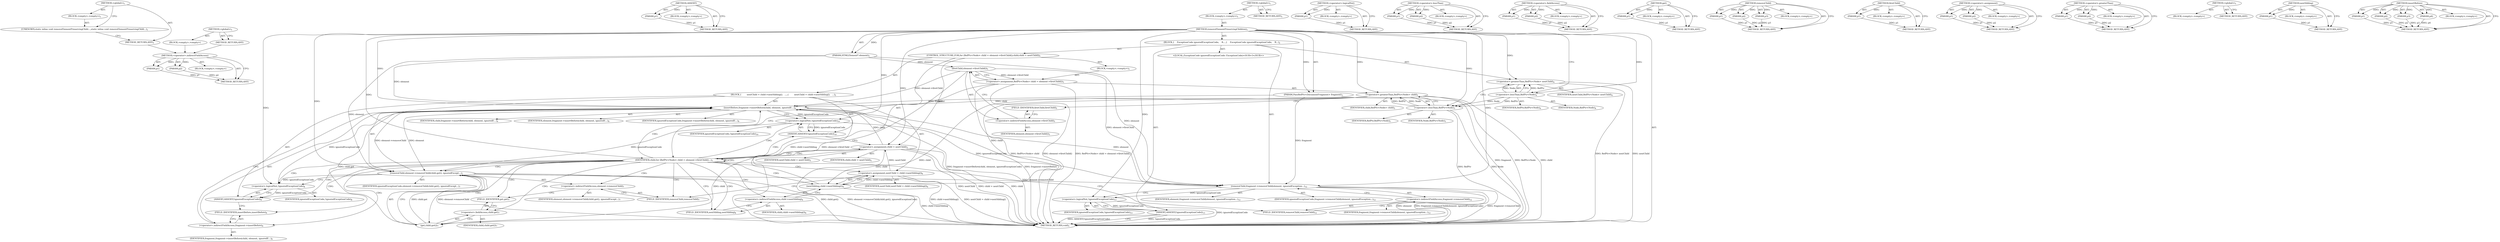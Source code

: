 digraph "&lt;global&gt;" {
vulnerable_112 [label=<(METHOD,&lt;operator&gt;.indirectFieldAccess)>];
vulnerable_113 [label=<(PARAM,p1)>];
vulnerable_114 [label=<(PARAM,p2)>];
vulnerable_115 [label=<(BLOCK,&lt;empty&gt;,&lt;empty&gt;)>];
vulnerable_116 [label=<(METHOD_RETURN,ANY)>];
vulnerable_136 [label=<(METHOD,ASSERT)>];
vulnerable_137 [label=<(PARAM,p1)>];
vulnerable_138 [label=<(BLOCK,&lt;empty&gt;,&lt;empty&gt;)>];
vulnerable_139 [label=<(METHOD_RETURN,ANY)>];
vulnerable_6 [label=<(METHOD,&lt;global&gt;)<SUB>1</SUB>>];
vulnerable_7 [label=<(BLOCK,&lt;empty&gt;,&lt;empty&gt;)<SUB>1</SUB>>];
vulnerable_8 [label=<(METHOD,removeElementPreservingChildren)<SUB>1</SUB>>];
vulnerable_9 [label=<(PARAM,PassRefPtr&lt;DocumentFragment&gt; fragment)<SUB>1</SUB>>];
vulnerable_10 [label=<(PARAM,HTMLElement* element)<SUB>1</SUB>>];
vulnerable_11 [label=<(BLOCK,{
    ExceptionCode ignoredExceptionCode;
    R...,{
    ExceptionCode ignoredExceptionCode;
    R...)<SUB>2</SUB>>];
vulnerable_12 [label="<(LOCAL,ExceptionCode ignoredExceptionCode: ExceptionCode)<SUB>3</SUB>>"];
vulnerable_13 [label=<(&lt;operator&gt;.greaterThan,RefPtr&lt;Node&gt; nextChild)<SUB>4</SUB>>];
vulnerable_14 [label=<(&lt;operator&gt;.lessThan,RefPtr&lt;Node)<SUB>4</SUB>>];
vulnerable_15 [label=<(IDENTIFIER,RefPtr,RefPtr&lt;Node)<SUB>4</SUB>>];
vulnerable_16 [label=<(IDENTIFIER,Node,RefPtr&lt;Node)<SUB>4</SUB>>];
vulnerable_17 [label=<(IDENTIFIER,nextChild,RefPtr&lt;Node&gt; nextChild)<SUB>4</SUB>>];
vulnerable_18 [label=<(CONTROL_STRUCTURE,FOR,for (RefPtr&lt;Node&gt; child = element-&gt;firstChild();child;child = nextChild))<SUB>5</SUB>>];
vulnerable_19 [label=<(BLOCK,&lt;empty&gt;,&lt;empty&gt;)<SUB>5</SUB>>];
vulnerable_20 [label=<(&lt;operator&gt;.assignment,RefPtr&lt;Node&gt; child = element-&gt;firstChild())<SUB>5</SUB>>];
vulnerable_21 [label=<(&lt;operator&gt;.greaterThan,RefPtr&lt;Node&gt; child)<SUB>5</SUB>>];
vulnerable_22 [label=<(&lt;operator&gt;.lessThan,RefPtr&lt;Node)<SUB>5</SUB>>];
vulnerable_23 [label=<(IDENTIFIER,RefPtr,RefPtr&lt;Node)<SUB>5</SUB>>];
vulnerable_24 [label=<(IDENTIFIER,Node,RefPtr&lt;Node)<SUB>5</SUB>>];
vulnerable_25 [label=<(IDENTIFIER,child,RefPtr&lt;Node&gt; child)<SUB>5</SUB>>];
vulnerable_26 [label=<(firstChild,element-&gt;firstChild())<SUB>5</SUB>>];
vulnerable_27 [label=<(&lt;operator&gt;.indirectFieldAccess,element-&gt;firstChild)<SUB>5</SUB>>];
vulnerable_28 [label=<(IDENTIFIER,element,element-&gt;firstChild())<SUB>5</SUB>>];
vulnerable_29 [label=<(FIELD_IDENTIFIER,firstChild,firstChild)<SUB>5</SUB>>];
vulnerable_30 [label=<(IDENTIFIER,child,for (RefPtr&lt;Node&gt; child = element-&gt;firstChild()...)<SUB>5</SUB>>];
vulnerable_31 [label=<(&lt;operator&gt;.assignment,child = nextChild)<SUB>5</SUB>>];
vulnerable_32 [label=<(IDENTIFIER,child,child = nextChild)<SUB>5</SUB>>];
vulnerable_33 [label=<(IDENTIFIER,nextChild,child = nextChild)<SUB>5</SUB>>];
vulnerable_34 [label=<(BLOCK,{
        nextChild = child-&gt;nextSibling();
   ...,{
        nextChild = child-&gt;nextSibling();
   ...)<SUB>5</SUB>>];
vulnerable_35 [label=<(&lt;operator&gt;.assignment,nextChild = child-&gt;nextSibling())<SUB>6</SUB>>];
vulnerable_36 [label=<(IDENTIFIER,nextChild,nextChild = child-&gt;nextSibling())<SUB>6</SUB>>];
vulnerable_37 [label=<(nextSibling,child-&gt;nextSibling())<SUB>6</SUB>>];
vulnerable_38 [label=<(&lt;operator&gt;.indirectFieldAccess,child-&gt;nextSibling)<SUB>6</SUB>>];
vulnerable_39 [label=<(IDENTIFIER,child,child-&gt;nextSibling())<SUB>6</SUB>>];
vulnerable_40 [label=<(FIELD_IDENTIFIER,nextSibling,nextSibling)<SUB>6</SUB>>];
vulnerable_41 [label=<(removeChild,element-&gt;removeChild(child.get(), ignoredExcept...)<SUB>7</SUB>>];
vulnerable_42 [label=<(&lt;operator&gt;.indirectFieldAccess,element-&gt;removeChild)<SUB>7</SUB>>];
vulnerable_43 [label=<(IDENTIFIER,element,element-&gt;removeChild(child.get(), ignoredExcept...)<SUB>7</SUB>>];
vulnerable_44 [label=<(FIELD_IDENTIFIER,removeChild,removeChild)<SUB>7</SUB>>];
vulnerable_45 [label=<(get,child.get())<SUB>7</SUB>>];
vulnerable_46 [label=<(&lt;operator&gt;.fieldAccess,child.get)<SUB>7</SUB>>];
vulnerable_47 [label=<(IDENTIFIER,child,child.get())<SUB>7</SUB>>];
vulnerable_48 [label=<(FIELD_IDENTIFIER,get,get)<SUB>7</SUB>>];
vulnerable_49 [label=<(IDENTIFIER,ignoredExceptionCode,element-&gt;removeChild(child.get(), ignoredExcept...)<SUB>7</SUB>>];
vulnerable_50 [label=<(ASSERT,ASSERT(!ignoredExceptionCode))<SUB>8</SUB>>];
vulnerable_51 [label=<(&lt;operator&gt;.logicalNot,!ignoredExceptionCode)<SUB>8</SUB>>];
vulnerable_52 [label=<(IDENTIFIER,ignoredExceptionCode,!ignoredExceptionCode)<SUB>8</SUB>>];
vulnerable_53 [label=<(insertBefore,fragment-&gt;insertBefore(child, element, ignoredE...)<SUB>9</SUB>>];
vulnerable_54 [label=<(&lt;operator&gt;.indirectFieldAccess,fragment-&gt;insertBefore)<SUB>9</SUB>>];
vulnerable_55 [label=<(IDENTIFIER,fragment,fragment-&gt;insertBefore(child, element, ignoredE...)<SUB>9</SUB>>];
vulnerable_56 [label=<(FIELD_IDENTIFIER,insertBefore,insertBefore)<SUB>9</SUB>>];
vulnerable_57 [label=<(IDENTIFIER,child,fragment-&gt;insertBefore(child, element, ignoredE...)<SUB>9</SUB>>];
vulnerable_58 [label=<(IDENTIFIER,element,fragment-&gt;insertBefore(child, element, ignoredE...)<SUB>9</SUB>>];
vulnerable_59 [label=<(IDENTIFIER,ignoredExceptionCode,fragment-&gt;insertBefore(child, element, ignoredE...)<SUB>9</SUB>>];
vulnerable_60 [label=<(ASSERT,ASSERT(!ignoredExceptionCode))<SUB>10</SUB>>];
vulnerable_61 [label=<(&lt;operator&gt;.logicalNot,!ignoredExceptionCode)<SUB>10</SUB>>];
vulnerable_62 [label=<(IDENTIFIER,ignoredExceptionCode,!ignoredExceptionCode)<SUB>10</SUB>>];
vulnerable_63 [label=<(removeChild,fragment-&gt;removeChild(element, ignoredException...)<SUB>12</SUB>>];
vulnerable_64 [label=<(&lt;operator&gt;.indirectFieldAccess,fragment-&gt;removeChild)<SUB>12</SUB>>];
vulnerable_65 [label=<(IDENTIFIER,fragment,fragment-&gt;removeChild(element, ignoredException...)<SUB>12</SUB>>];
vulnerable_66 [label=<(FIELD_IDENTIFIER,removeChild,removeChild)<SUB>12</SUB>>];
vulnerable_67 [label=<(IDENTIFIER,element,fragment-&gt;removeChild(element, ignoredException...)<SUB>12</SUB>>];
vulnerable_68 [label=<(IDENTIFIER,ignoredExceptionCode,fragment-&gt;removeChild(element, ignoredException...)<SUB>12</SUB>>];
vulnerable_69 [label=<(ASSERT,ASSERT(!ignoredExceptionCode))<SUB>13</SUB>>];
vulnerable_70 [label=<(&lt;operator&gt;.logicalNot,!ignoredExceptionCode)<SUB>13</SUB>>];
vulnerable_71 [label=<(IDENTIFIER,ignoredExceptionCode,!ignoredExceptionCode)<SUB>13</SUB>>];
vulnerable_72 [label=<(METHOD_RETURN,void)<SUB>1</SUB>>];
vulnerable_74 [label=<(METHOD_RETURN,ANY)<SUB>1</SUB>>];
vulnerable_140 [label=<(METHOD,&lt;operator&gt;.logicalNot)>];
vulnerable_141 [label=<(PARAM,p1)>];
vulnerable_142 [label=<(BLOCK,&lt;empty&gt;,&lt;empty&gt;)>];
vulnerable_143 [label=<(METHOD_RETURN,ANY)>];
vulnerable_98 [label=<(METHOD,&lt;operator&gt;.lessThan)>];
vulnerable_99 [label=<(PARAM,p1)>];
vulnerable_100 [label=<(PARAM,p2)>];
vulnerable_101 [label=<(BLOCK,&lt;empty&gt;,&lt;empty&gt;)>];
vulnerable_102 [label=<(METHOD_RETURN,ANY)>];
vulnerable_131 [label=<(METHOD,&lt;operator&gt;.fieldAccess)>];
vulnerable_132 [label=<(PARAM,p1)>];
vulnerable_133 [label=<(PARAM,p2)>];
vulnerable_134 [label=<(BLOCK,&lt;empty&gt;,&lt;empty&gt;)>];
vulnerable_135 [label=<(METHOD_RETURN,ANY)>];
vulnerable_127 [label=<(METHOD,get)>];
vulnerable_128 [label=<(PARAM,p1)>];
vulnerable_129 [label=<(BLOCK,&lt;empty&gt;,&lt;empty&gt;)>];
vulnerable_130 [label=<(METHOD_RETURN,ANY)>];
vulnerable_121 [label=<(METHOD,removeChild)>];
vulnerable_122 [label=<(PARAM,p1)>];
vulnerable_123 [label=<(PARAM,p2)>];
vulnerable_124 [label=<(PARAM,p3)>];
vulnerable_125 [label=<(BLOCK,&lt;empty&gt;,&lt;empty&gt;)>];
vulnerable_126 [label=<(METHOD_RETURN,ANY)>];
vulnerable_108 [label=<(METHOD,firstChild)>];
vulnerable_109 [label=<(PARAM,p1)>];
vulnerable_110 [label=<(BLOCK,&lt;empty&gt;,&lt;empty&gt;)>];
vulnerable_111 [label=<(METHOD_RETURN,ANY)>];
vulnerable_103 [label=<(METHOD,&lt;operator&gt;.assignment)>];
vulnerable_104 [label=<(PARAM,p1)>];
vulnerable_105 [label=<(PARAM,p2)>];
vulnerable_106 [label=<(BLOCK,&lt;empty&gt;,&lt;empty&gt;)>];
vulnerable_107 [label=<(METHOD_RETURN,ANY)>];
vulnerable_93 [label=<(METHOD,&lt;operator&gt;.greaterThan)>];
vulnerable_94 [label=<(PARAM,p1)>];
vulnerable_95 [label=<(PARAM,p2)>];
vulnerable_96 [label=<(BLOCK,&lt;empty&gt;,&lt;empty&gt;)>];
vulnerable_97 [label=<(METHOD_RETURN,ANY)>];
vulnerable_87 [label=<(METHOD,&lt;global&gt;)<SUB>1</SUB>>];
vulnerable_88 [label=<(BLOCK,&lt;empty&gt;,&lt;empty&gt;)>];
vulnerable_89 [label=<(METHOD_RETURN,ANY)>];
vulnerable_117 [label=<(METHOD,nextSibling)>];
vulnerable_118 [label=<(PARAM,p1)>];
vulnerable_119 [label=<(BLOCK,&lt;empty&gt;,&lt;empty&gt;)>];
vulnerable_120 [label=<(METHOD_RETURN,ANY)>];
vulnerable_144 [label=<(METHOD,insertBefore)>];
vulnerable_145 [label=<(PARAM,p1)>];
vulnerable_146 [label=<(PARAM,p2)>];
vulnerable_147 [label=<(PARAM,p3)>];
vulnerable_148 [label=<(PARAM,p4)>];
vulnerable_149 [label=<(BLOCK,&lt;empty&gt;,&lt;empty&gt;)>];
vulnerable_150 [label=<(METHOD_RETURN,ANY)>];
fixed_6 [label=<(METHOD,&lt;global&gt;)<SUB>1</SUB>>];
fixed_7 [label=<(BLOCK,&lt;empty&gt;,&lt;empty&gt;)<SUB>1</SUB>>];
fixed_8 [label=<(UNKNOWN,static inline void removeElementPreservingChild...,static inline void removeElementPreservingChild...)<SUB>1</SUB>>];
fixed_9 [label=<(METHOD_RETURN,ANY)<SUB>1</SUB>>];
fixed_14 [label=<(METHOD,&lt;global&gt;)<SUB>1</SUB>>];
fixed_15 [label=<(BLOCK,&lt;empty&gt;,&lt;empty&gt;)>];
fixed_16 [label=<(METHOD_RETURN,ANY)>];
vulnerable_112 -> vulnerable_113  [key=0, label="AST: "];
vulnerable_112 -> vulnerable_113  [key=1, label="DDG: "];
vulnerable_112 -> vulnerable_115  [key=0, label="AST: "];
vulnerable_112 -> vulnerable_114  [key=0, label="AST: "];
vulnerable_112 -> vulnerable_114  [key=1, label="DDG: "];
vulnerable_112 -> vulnerable_116  [key=0, label="AST: "];
vulnerable_112 -> vulnerable_116  [key=1, label="CFG: "];
vulnerable_113 -> vulnerable_116  [key=0, label="DDG: p1"];
vulnerable_114 -> vulnerable_116  [key=0, label="DDG: p2"];
vulnerable_136 -> vulnerable_137  [key=0, label="AST: "];
vulnerable_136 -> vulnerable_137  [key=1, label="DDG: "];
vulnerable_136 -> vulnerable_138  [key=0, label="AST: "];
vulnerable_136 -> vulnerable_139  [key=0, label="AST: "];
vulnerable_136 -> vulnerable_139  [key=1, label="CFG: "];
vulnerable_137 -> vulnerable_139  [key=0, label="DDG: p1"];
vulnerable_6 -> vulnerable_7  [key=0, label="AST: "];
vulnerable_6 -> vulnerable_74  [key=0, label="AST: "];
vulnerable_6 -> vulnerable_74  [key=1, label="CFG: "];
vulnerable_7 -> vulnerable_8  [key=0, label="AST: "];
vulnerable_8 -> vulnerable_9  [key=0, label="AST: "];
vulnerable_8 -> vulnerable_9  [key=1, label="DDG: "];
vulnerable_8 -> vulnerable_10  [key=0, label="AST: "];
vulnerable_8 -> vulnerable_10  [key=1, label="DDG: "];
vulnerable_8 -> vulnerable_11  [key=0, label="AST: "];
vulnerable_8 -> vulnerable_72  [key=0, label="AST: "];
vulnerable_8 -> vulnerable_14  [key=0, label="CFG: "];
vulnerable_8 -> vulnerable_14  [key=1, label="DDG: "];
vulnerable_8 -> vulnerable_13  [key=0, label="DDG: "];
vulnerable_8 -> vulnerable_30  [key=0, label="DDG: "];
vulnerable_8 -> vulnerable_31  [key=0, label="DDG: "];
vulnerable_8 -> vulnerable_63  [key=0, label="DDG: "];
vulnerable_8 -> vulnerable_70  [key=0, label="DDG: "];
vulnerable_8 -> vulnerable_41  [key=0, label="DDG: "];
vulnerable_8 -> vulnerable_53  [key=0, label="DDG: "];
vulnerable_8 -> vulnerable_21  [key=0, label="DDG: "];
vulnerable_8 -> vulnerable_51  [key=0, label="DDG: "];
vulnerable_8 -> vulnerable_61  [key=0, label="DDG: "];
vulnerable_8 -> vulnerable_22  [key=0, label="DDG: "];
vulnerable_9 -> vulnerable_72  [key=0, label="DDG: fragment"];
vulnerable_9 -> vulnerable_63  [key=0, label="DDG: fragment"];
vulnerable_9 -> vulnerable_53  [key=0, label="DDG: fragment"];
vulnerable_10 -> vulnerable_63  [key=0, label="DDG: element"];
vulnerable_10 -> vulnerable_41  [key=0, label="DDG: element"];
vulnerable_10 -> vulnerable_53  [key=0, label="DDG: element"];
vulnerable_10 -> vulnerable_26  [key=0, label="DDG: element"];
vulnerable_11 -> vulnerable_12  [key=0, label="AST: "];
vulnerable_11 -> vulnerable_13  [key=0, label="AST: "];
vulnerable_11 -> vulnerable_18  [key=0, label="AST: "];
vulnerable_11 -> vulnerable_63  [key=0, label="AST: "];
vulnerable_11 -> vulnerable_69  [key=0, label="AST: "];
vulnerable_13 -> vulnerable_14  [key=0, label="AST: "];
vulnerable_13 -> vulnerable_17  [key=0, label="AST: "];
vulnerable_13 -> vulnerable_22  [key=0, label="CFG: "];
vulnerable_13 -> vulnerable_72  [key=0, label="DDG: nextChild"];
vulnerable_13 -> vulnerable_72  [key=1, label="DDG: RefPtr&lt;Node&gt; nextChild"];
vulnerable_14 -> vulnerable_15  [key=0, label="AST: "];
vulnerable_14 -> vulnerable_16  [key=0, label="AST: "];
vulnerable_14 -> vulnerable_13  [key=0, label="CFG: "];
vulnerable_14 -> vulnerable_13  [key=1, label="DDG: RefPtr"];
vulnerable_14 -> vulnerable_13  [key=2, label="DDG: Node"];
vulnerable_14 -> vulnerable_22  [key=0, label="DDG: RefPtr"];
vulnerable_14 -> vulnerable_22  [key=1, label="DDG: Node"];
vulnerable_18 -> vulnerable_19  [key=0, label="AST: "];
vulnerable_18 -> vulnerable_30  [key=0, label="AST: "];
vulnerable_18 -> vulnerable_31  [key=0, label="AST: "];
vulnerable_18 -> vulnerable_34  [key=0, label="AST: "];
vulnerable_19 -> vulnerable_20  [key=0, label="AST: "];
vulnerable_20 -> vulnerable_21  [key=0, label="AST: "];
vulnerable_20 -> vulnerable_26  [key=0, label="AST: "];
vulnerable_20 -> vulnerable_30  [key=0, label="CFG: "];
vulnerable_20 -> vulnerable_72  [key=0, label="DDG: RefPtr&lt;Node&gt; child"];
vulnerable_20 -> vulnerable_72  [key=1, label="DDG: element-&gt;firstChild()"];
vulnerable_20 -> vulnerable_72  [key=2, label="DDG: RefPtr&lt;Node&gt; child = element-&gt;firstChild()"];
vulnerable_21 -> vulnerable_22  [key=0, label="AST: "];
vulnerable_21 -> vulnerable_25  [key=0, label="AST: "];
vulnerable_21 -> vulnerable_29  [key=0, label="CFG: "];
vulnerable_21 -> vulnerable_72  [key=0, label="DDG: RefPtr&lt;Node"];
vulnerable_21 -> vulnerable_72  [key=1, label="DDG: child"];
vulnerable_21 -> vulnerable_53  [key=0, label="DDG: child"];
vulnerable_21 -> vulnerable_37  [key=0, label="DDG: child"];
vulnerable_21 -> vulnerable_45  [key=0, label="DDG: child"];
vulnerable_22 -> vulnerable_23  [key=0, label="AST: "];
vulnerable_22 -> vulnerable_24  [key=0, label="AST: "];
vulnerable_22 -> vulnerable_21  [key=0, label="CFG: "];
vulnerable_22 -> vulnerable_21  [key=1, label="DDG: RefPtr"];
vulnerable_22 -> vulnerable_21  [key=2, label="DDG: Node"];
vulnerable_22 -> vulnerable_72  [key=0, label="DDG: RefPtr"];
vulnerable_22 -> vulnerable_72  [key=1, label="DDG: Node"];
vulnerable_26 -> vulnerable_27  [key=0, label="AST: "];
vulnerable_26 -> vulnerable_20  [key=0, label="CFG: "];
vulnerable_26 -> vulnerable_20  [key=1, label="DDG: element-&gt;firstChild"];
vulnerable_26 -> vulnerable_72  [key=0, label="DDG: element-&gt;firstChild"];
vulnerable_26 -> vulnerable_63  [key=0, label="DDG: element-&gt;firstChild"];
vulnerable_26 -> vulnerable_53  [key=0, label="DDG: element-&gt;firstChild"];
vulnerable_27 -> vulnerable_28  [key=0, label="AST: "];
vulnerable_27 -> vulnerable_29  [key=0, label="AST: "];
vulnerable_27 -> vulnerable_26  [key=0, label="CFG: "];
vulnerable_29 -> vulnerable_27  [key=0, label="CFG: "];
vulnerable_30 -> vulnerable_40  [key=0, label="CFG: "];
vulnerable_30 -> vulnerable_40  [key=1, label="CDG: "];
vulnerable_30 -> vulnerable_66  [key=0, label="CFG: "];
vulnerable_30 -> vulnerable_30  [key=0, label="CDG: "];
vulnerable_30 -> vulnerable_48  [key=0, label="CDG: "];
vulnerable_30 -> vulnerable_60  [key=0, label="CDG: "];
vulnerable_30 -> vulnerable_61  [key=0, label="CDG: "];
vulnerable_30 -> vulnerable_42  [key=0, label="CDG: "];
vulnerable_30 -> vulnerable_51  [key=0, label="CDG: "];
vulnerable_30 -> vulnerable_37  [key=0, label="CDG: "];
vulnerable_30 -> vulnerable_46  [key=0, label="CDG: "];
vulnerable_30 -> vulnerable_53  [key=0, label="CDG: "];
vulnerable_30 -> vulnerable_38  [key=0, label="CDG: "];
vulnerable_30 -> vulnerable_56  [key=0, label="CDG: "];
vulnerable_30 -> vulnerable_41  [key=0, label="CDG: "];
vulnerable_30 -> vulnerable_45  [key=0, label="CDG: "];
vulnerable_30 -> vulnerable_50  [key=0, label="CDG: "];
vulnerable_30 -> vulnerable_44  [key=0, label="CDG: "];
vulnerable_30 -> vulnerable_35  [key=0, label="CDG: "];
vulnerable_30 -> vulnerable_54  [key=0, label="CDG: "];
vulnerable_30 -> vulnerable_31  [key=0, label="CDG: "];
vulnerable_31 -> vulnerable_32  [key=0, label="AST: "];
vulnerable_31 -> vulnerable_33  [key=0, label="AST: "];
vulnerable_31 -> vulnerable_30  [key=0, label="CFG: "];
vulnerable_31 -> vulnerable_72  [key=0, label="DDG: child"];
vulnerable_31 -> vulnerable_72  [key=1, label="DDG: nextChild"];
vulnerable_31 -> vulnerable_72  [key=2, label="DDG: child = nextChild"];
vulnerable_31 -> vulnerable_53  [key=0, label="DDG: child"];
vulnerable_31 -> vulnerable_37  [key=0, label="DDG: child"];
vulnerable_31 -> vulnerable_45  [key=0, label="DDG: child"];
vulnerable_34 -> vulnerable_35  [key=0, label="AST: "];
vulnerable_34 -> vulnerable_41  [key=0, label="AST: "];
vulnerable_34 -> vulnerable_50  [key=0, label="AST: "];
vulnerable_34 -> vulnerable_53  [key=0, label="AST: "];
vulnerable_34 -> vulnerable_60  [key=0, label="AST: "];
vulnerable_35 -> vulnerable_36  [key=0, label="AST: "];
vulnerable_35 -> vulnerable_37  [key=0, label="AST: "];
vulnerable_35 -> vulnerable_44  [key=0, label="CFG: "];
vulnerable_35 -> vulnerable_72  [key=0, label="DDG: child-&gt;nextSibling()"];
vulnerable_35 -> vulnerable_72  [key=1, label="DDG: nextChild = child-&gt;nextSibling()"];
vulnerable_35 -> vulnerable_31  [key=0, label="DDG: nextChild"];
vulnerable_37 -> vulnerable_38  [key=0, label="AST: "];
vulnerable_37 -> vulnerable_35  [key=0, label="CFG: "];
vulnerable_37 -> vulnerable_35  [key=1, label="DDG: child-&gt;nextSibling"];
vulnerable_37 -> vulnerable_72  [key=0, label="DDG: child-&gt;nextSibling"];
vulnerable_37 -> vulnerable_53  [key=0, label="DDG: child-&gt;nextSibling"];
vulnerable_38 -> vulnerable_39  [key=0, label="AST: "];
vulnerable_38 -> vulnerable_40  [key=0, label="AST: "];
vulnerable_38 -> vulnerable_37  [key=0, label="CFG: "];
vulnerable_40 -> vulnerable_38  [key=0, label="CFG: "];
vulnerable_41 -> vulnerable_42  [key=0, label="AST: "];
vulnerable_41 -> vulnerable_45  [key=0, label="AST: "];
vulnerable_41 -> vulnerable_49  [key=0, label="AST: "];
vulnerable_41 -> vulnerable_51  [key=0, label="CFG: "];
vulnerable_41 -> vulnerable_51  [key=1, label="DDG: ignoredExceptionCode"];
vulnerable_41 -> vulnerable_72  [key=0, label="DDG: element-&gt;removeChild"];
vulnerable_41 -> vulnerable_72  [key=1, label="DDG: child.get()"];
vulnerable_41 -> vulnerable_72  [key=2, label="DDG: element-&gt;removeChild(child.get(), ignoredExceptionCode)"];
vulnerable_41 -> vulnerable_63  [key=0, label="DDG: element-&gt;removeChild"];
vulnerable_41 -> vulnerable_53  [key=0, label="DDG: element-&gt;removeChild"];
vulnerable_42 -> vulnerable_43  [key=0, label="AST: "];
vulnerable_42 -> vulnerable_44  [key=0, label="AST: "];
vulnerable_42 -> vulnerable_48  [key=0, label="CFG: "];
vulnerable_44 -> vulnerable_42  [key=0, label="CFG: "];
vulnerable_45 -> vulnerable_46  [key=0, label="AST: "];
vulnerable_45 -> vulnerable_41  [key=0, label="CFG: "];
vulnerable_45 -> vulnerable_41  [key=1, label="DDG: child.get"];
vulnerable_45 -> vulnerable_53  [key=0, label="DDG: child.get"];
vulnerable_46 -> vulnerable_47  [key=0, label="AST: "];
vulnerable_46 -> vulnerable_48  [key=0, label="AST: "];
vulnerable_46 -> vulnerable_45  [key=0, label="CFG: "];
vulnerable_48 -> vulnerable_46  [key=0, label="CFG: "];
vulnerable_50 -> vulnerable_51  [key=0, label="AST: "];
vulnerable_50 -> vulnerable_56  [key=0, label="CFG: "];
vulnerable_51 -> vulnerable_52  [key=0, label="AST: "];
vulnerable_51 -> vulnerable_50  [key=0, label="CFG: "];
vulnerable_51 -> vulnerable_50  [key=1, label="DDG: ignoredExceptionCode"];
vulnerable_51 -> vulnerable_53  [key=0, label="DDG: ignoredExceptionCode"];
vulnerable_53 -> vulnerable_54  [key=0, label="AST: "];
vulnerable_53 -> vulnerable_57  [key=0, label="AST: "];
vulnerable_53 -> vulnerable_58  [key=0, label="AST: "];
vulnerable_53 -> vulnerable_59  [key=0, label="AST: "];
vulnerable_53 -> vulnerable_61  [key=0, label="CFG: "];
vulnerable_53 -> vulnerable_61  [key=1, label="DDG: ignoredExceptionCode"];
vulnerable_53 -> vulnerable_72  [key=0, label="DDG: fragment-&gt;insertBefore"];
vulnerable_53 -> vulnerable_72  [key=1, label="DDG: fragment-&gt;insertBefore(child, element, ignoredExceptionCode)"];
vulnerable_53 -> vulnerable_63  [key=0, label="DDG: element"];
vulnerable_53 -> vulnerable_41  [key=0, label="DDG: element"];
vulnerable_54 -> vulnerable_55  [key=0, label="AST: "];
vulnerable_54 -> vulnerable_56  [key=0, label="AST: "];
vulnerable_54 -> vulnerable_53  [key=0, label="CFG: "];
vulnerable_56 -> vulnerable_54  [key=0, label="CFG: "];
vulnerable_60 -> vulnerable_61  [key=0, label="AST: "];
vulnerable_60 -> vulnerable_31  [key=0, label="CFG: "];
vulnerable_61 -> vulnerable_62  [key=0, label="AST: "];
vulnerable_61 -> vulnerable_60  [key=0, label="CFG: "];
vulnerable_61 -> vulnerable_60  [key=1, label="DDG: ignoredExceptionCode"];
vulnerable_61 -> vulnerable_63  [key=0, label="DDG: ignoredExceptionCode"];
vulnerable_61 -> vulnerable_41  [key=0, label="DDG: ignoredExceptionCode"];
vulnerable_63 -> vulnerable_64  [key=0, label="AST: "];
vulnerable_63 -> vulnerable_67  [key=0, label="AST: "];
vulnerable_63 -> vulnerable_68  [key=0, label="AST: "];
vulnerable_63 -> vulnerable_70  [key=0, label="CFG: "];
vulnerable_63 -> vulnerable_70  [key=1, label="DDG: ignoredExceptionCode"];
vulnerable_63 -> vulnerable_72  [key=0, label="DDG: fragment-&gt;removeChild"];
vulnerable_63 -> vulnerable_72  [key=1, label="DDG: element"];
vulnerable_63 -> vulnerable_72  [key=2, label="DDG: fragment-&gt;removeChild(element, ignoredExceptionCode)"];
vulnerable_64 -> vulnerable_65  [key=0, label="AST: "];
vulnerable_64 -> vulnerable_66  [key=0, label="AST: "];
vulnerable_64 -> vulnerable_63  [key=0, label="CFG: "];
vulnerable_66 -> vulnerable_64  [key=0, label="CFG: "];
vulnerable_69 -> vulnerable_70  [key=0, label="AST: "];
vulnerable_69 -> vulnerable_72  [key=0, label="CFG: "];
vulnerable_69 -> vulnerable_72  [key=1, label="DDG: !ignoredExceptionCode"];
vulnerable_69 -> vulnerable_72  [key=2, label="DDG: ASSERT(!ignoredExceptionCode)"];
vulnerable_70 -> vulnerable_71  [key=0, label="AST: "];
vulnerable_70 -> vulnerable_69  [key=0, label="CFG: "];
vulnerable_70 -> vulnerable_69  [key=1, label="DDG: ignoredExceptionCode"];
vulnerable_70 -> vulnerable_72  [key=0, label="DDG: ignoredExceptionCode"];
vulnerable_140 -> vulnerable_141  [key=0, label="AST: "];
vulnerable_140 -> vulnerable_141  [key=1, label="DDG: "];
vulnerable_140 -> vulnerable_142  [key=0, label="AST: "];
vulnerable_140 -> vulnerable_143  [key=0, label="AST: "];
vulnerable_140 -> vulnerable_143  [key=1, label="CFG: "];
vulnerable_141 -> vulnerable_143  [key=0, label="DDG: p1"];
vulnerable_98 -> vulnerable_99  [key=0, label="AST: "];
vulnerable_98 -> vulnerable_99  [key=1, label="DDG: "];
vulnerable_98 -> vulnerable_101  [key=0, label="AST: "];
vulnerable_98 -> vulnerable_100  [key=0, label="AST: "];
vulnerable_98 -> vulnerable_100  [key=1, label="DDG: "];
vulnerable_98 -> vulnerable_102  [key=0, label="AST: "];
vulnerable_98 -> vulnerable_102  [key=1, label="CFG: "];
vulnerable_99 -> vulnerable_102  [key=0, label="DDG: p1"];
vulnerable_100 -> vulnerable_102  [key=0, label="DDG: p2"];
vulnerable_131 -> vulnerable_132  [key=0, label="AST: "];
vulnerable_131 -> vulnerable_132  [key=1, label="DDG: "];
vulnerable_131 -> vulnerable_134  [key=0, label="AST: "];
vulnerable_131 -> vulnerable_133  [key=0, label="AST: "];
vulnerable_131 -> vulnerable_133  [key=1, label="DDG: "];
vulnerable_131 -> vulnerable_135  [key=0, label="AST: "];
vulnerable_131 -> vulnerable_135  [key=1, label="CFG: "];
vulnerable_132 -> vulnerable_135  [key=0, label="DDG: p1"];
vulnerable_133 -> vulnerable_135  [key=0, label="DDG: p2"];
vulnerable_127 -> vulnerable_128  [key=0, label="AST: "];
vulnerable_127 -> vulnerable_128  [key=1, label="DDG: "];
vulnerable_127 -> vulnerable_129  [key=0, label="AST: "];
vulnerable_127 -> vulnerable_130  [key=0, label="AST: "];
vulnerable_127 -> vulnerable_130  [key=1, label="CFG: "];
vulnerable_128 -> vulnerable_130  [key=0, label="DDG: p1"];
vulnerable_121 -> vulnerable_122  [key=0, label="AST: "];
vulnerable_121 -> vulnerable_122  [key=1, label="DDG: "];
vulnerable_121 -> vulnerable_125  [key=0, label="AST: "];
vulnerable_121 -> vulnerable_123  [key=0, label="AST: "];
vulnerable_121 -> vulnerable_123  [key=1, label="DDG: "];
vulnerable_121 -> vulnerable_126  [key=0, label="AST: "];
vulnerable_121 -> vulnerable_126  [key=1, label="CFG: "];
vulnerable_121 -> vulnerable_124  [key=0, label="AST: "];
vulnerable_121 -> vulnerable_124  [key=1, label="DDG: "];
vulnerable_122 -> vulnerable_126  [key=0, label="DDG: p1"];
vulnerable_123 -> vulnerable_126  [key=0, label="DDG: p2"];
vulnerable_124 -> vulnerable_126  [key=0, label="DDG: p3"];
vulnerable_108 -> vulnerable_109  [key=0, label="AST: "];
vulnerable_108 -> vulnerable_109  [key=1, label="DDG: "];
vulnerable_108 -> vulnerable_110  [key=0, label="AST: "];
vulnerable_108 -> vulnerable_111  [key=0, label="AST: "];
vulnerable_108 -> vulnerable_111  [key=1, label="CFG: "];
vulnerable_109 -> vulnerable_111  [key=0, label="DDG: p1"];
vulnerable_103 -> vulnerable_104  [key=0, label="AST: "];
vulnerable_103 -> vulnerable_104  [key=1, label="DDG: "];
vulnerable_103 -> vulnerable_106  [key=0, label="AST: "];
vulnerable_103 -> vulnerable_105  [key=0, label="AST: "];
vulnerable_103 -> vulnerable_105  [key=1, label="DDG: "];
vulnerable_103 -> vulnerable_107  [key=0, label="AST: "];
vulnerable_103 -> vulnerable_107  [key=1, label="CFG: "];
vulnerable_104 -> vulnerable_107  [key=0, label="DDG: p1"];
vulnerable_105 -> vulnerable_107  [key=0, label="DDG: p2"];
vulnerable_93 -> vulnerable_94  [key=0, label="AST: "];
vulnerable_93 -> vulnerable_94  [key=1, label="DDG: "];
vulnerable_93 -> vulnerable_96  [key=0, label="AST: "];
vulnerable_93 -> vulnerable_95  [key=0, label="AST: "];
vulnerable_93 -> vulnerable_95  [key=1, label="DDG: "];
vulnerable_93 -> vulnerable_97  [key=0, label="AST: "];
vulnerable_93 -> vulnerable_97  [key=1, label="CFG: "];
vulnerable_94 -> vulnerable_97  [key=0, label="DDG: p1"];
vulnerable_95 -> vulnerable_97  [key=0, label="DDG: p2"];
vulnerable_87 -> vulnerable_88  [key=0, label="AST: "];
vulnerable_87 -> vulnerable_89  [key=0, label="AST: "];
vulnerable_87 -> vulnerable_89  [key=1, label="CFG: "];
vulnerable_117 -> vulnerable_118  [key=0, label="AST: "];
vulnerable_117 -> vulnerable_118  [key=1, label="DDG: "];
vulnerable_117 -> vulnerable_119  [key=0, label="AST: "];
vulnerable_117 -> vulnerable_120  [key=0, label="AST: "];
vulnerable_117 -> vulnerable_120  [key=1, label="CFG: "];
vulnerable_118 -> vulnerable_120  [key=0, label="DDG: p1"];
vulnerable_144 -> vulnerable_145  [key=0, label="AST: "];
vulnerable_144 -> vulnerable_145  [key=1, label="DDG: "];
vulnerable_144 -> vulnerable_149  [key=0, label="AST: "];
vulnerable_144 -> vulnerable_146  [key=0, label="AST: "];
vulnerable_144 -> vulnerable_146  [key=1, label="DDG: "];
vulnerable_144 -> vulnerable_150  [key=0, label="AST: "];
vulnerable_144 -> vulnerable_150  [key=1, label="CFG: "];
vulnerable_144 -> vulnerable_147  [key=0, label="AST: "];
vulnerable_144 -> vulnerable_147  [key=1, label="DDG: "];
vulnerable_144 -> vulnerable_148  [key=0, label="AST: "];
vulnerable_144 -> vulnerable_148  [key=1, label="DDG: "];
vulnerable_145 -> vulnerable_150  [key=0, label="DDG: p1"];
vulnerable_146 -> vulnerable_150  [key=0, label="DDG: p2"];
vulnerable_147 -> vulnerable_150  [key=0, label="DDG: p3"];
vulnerable_148 -> vulnerable_150  [key=0, label="DDG: p4"];
fixed_6 -> fixed_7  [key=0, label="AST: "];
fixed_6 -> fixed_9  [key=0, label="AST: "];
fixed_6 -> fixed_8  [key=0, label="CFG: "];
fixed_7 -> fixed_8  [key=0, label="AST: "];
fixed_8 -> fixed_9  [key=0, label="CFG: "];
fixed_9 -> vulnerable_112  [key=0];
fixed_14 -> fixed_15  [key=0, label="AST: "];
fixed_14 -> fixed_16  [key=0, label="AST: "];
fixed_14 -> fixed_16  [key=1, label="CFG: "];
fixed_15 -> vulnerable_112  [key=0];
fixed_16 -> vulnerable_112  [key=0];
}
